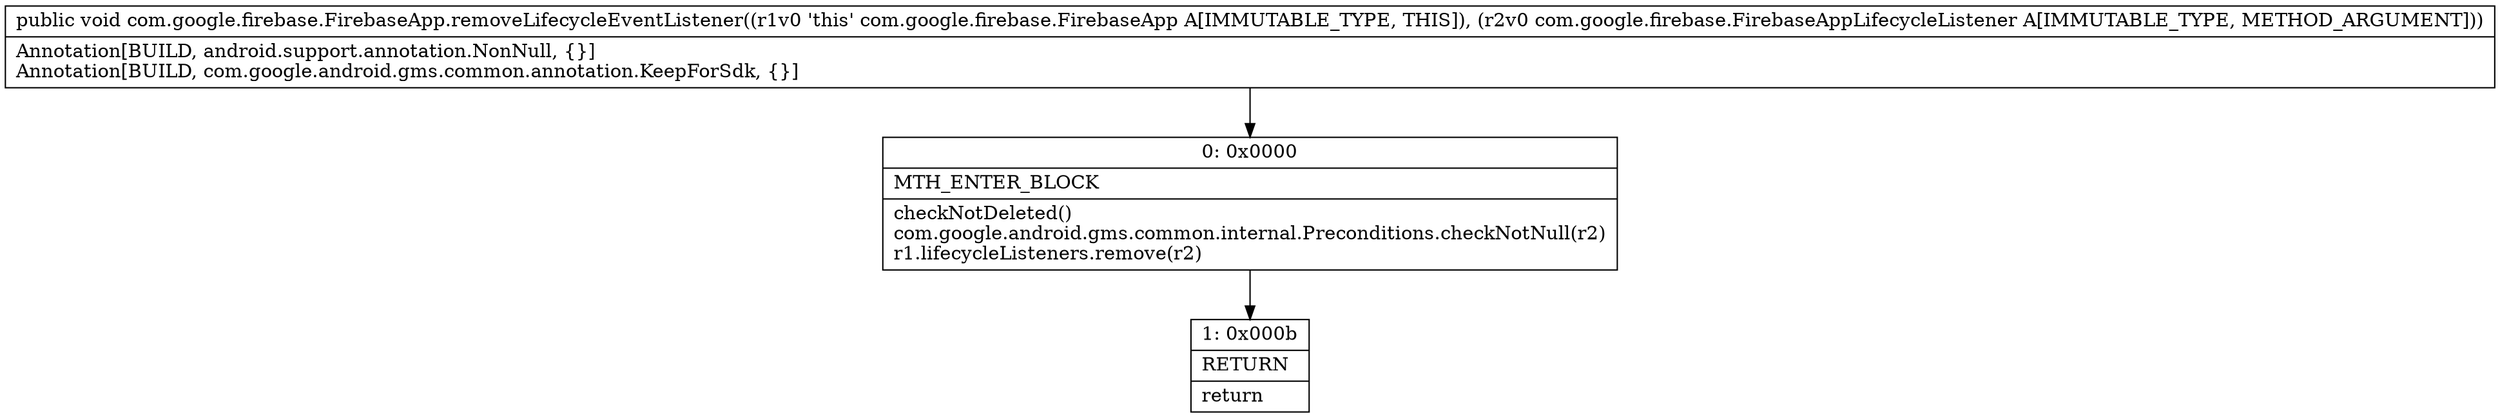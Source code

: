 digraph "CFG forcom.google.firebase.FirebaseApp.removeLifecycleEventListener(Lcom\/google\/firebase\/FirebaseAppLifecycleListener;)V" {
Node_0 [shape=record,label="{0\:\ 0x0000|MTH_ENTER_BLOCK\l|checkNotDeleted()\lcom.google.android.gms.common.internal.Preconditions.checkNotNull(r2)\lr1.lifecycleListeners.remove(r2)\l}"];
Node_1 [shape=record,label="{1\:\ 0x000b|RETURN\l|return\l}"];
MethodNode[shape=record,label="{public void com.google.firebase.FirebaseApp.removeLifecycleEventListener((r1v0 'this' com.google.firebase.FirebaseApp A[IMMUTABLE_TYPE, THIS]), (r2v0 com.google.firebase.FirebaseAppLifecycleListener A[IMMUTABLE_TYPE, METHOD_ARGUMENT]))  | Annotation[BUILD, android.support.annotation.NonNull, \{\}]\lAnnotation[BUILD, com.google.android.gms.common.annotation.KeepForSdk, \{\}]\l}"];
MethodNode -> Node_0;
Node_0 -> Node_1;
}

